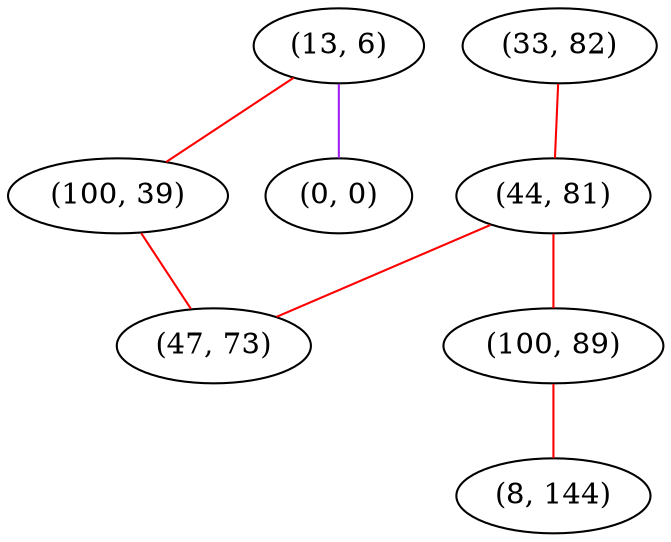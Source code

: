 graph "" {
"(13, 6)";
"(100, 39)";
"(0, 0)";
"(33, 82)";
"(44, 81)";
"(47, 73)";
"(100, 89)";
"(8, 144)";
"(13, 6)" -- "(100, 39)"  [color=red, key=0, weight=1];
"(13, 6)" -- "(0, 0)"  [color=purple, key=0, weight=4];
"(100, 39)" -- "(47, 73)"  [color=red, key=0, weight=1];
"(33, 82)" -- "(44, 81)"  [color=red, key=0, weight=1];
"(44, 81)" -- "(100, 89)"  [color=red, key=0, weight=1];
"(44, 81)" -- "(47, 73)"  [color=red, key=0, weight=1];
"(100, 89)" -- "(8, 144)"  [color=red, key=0, weight=1];
}
